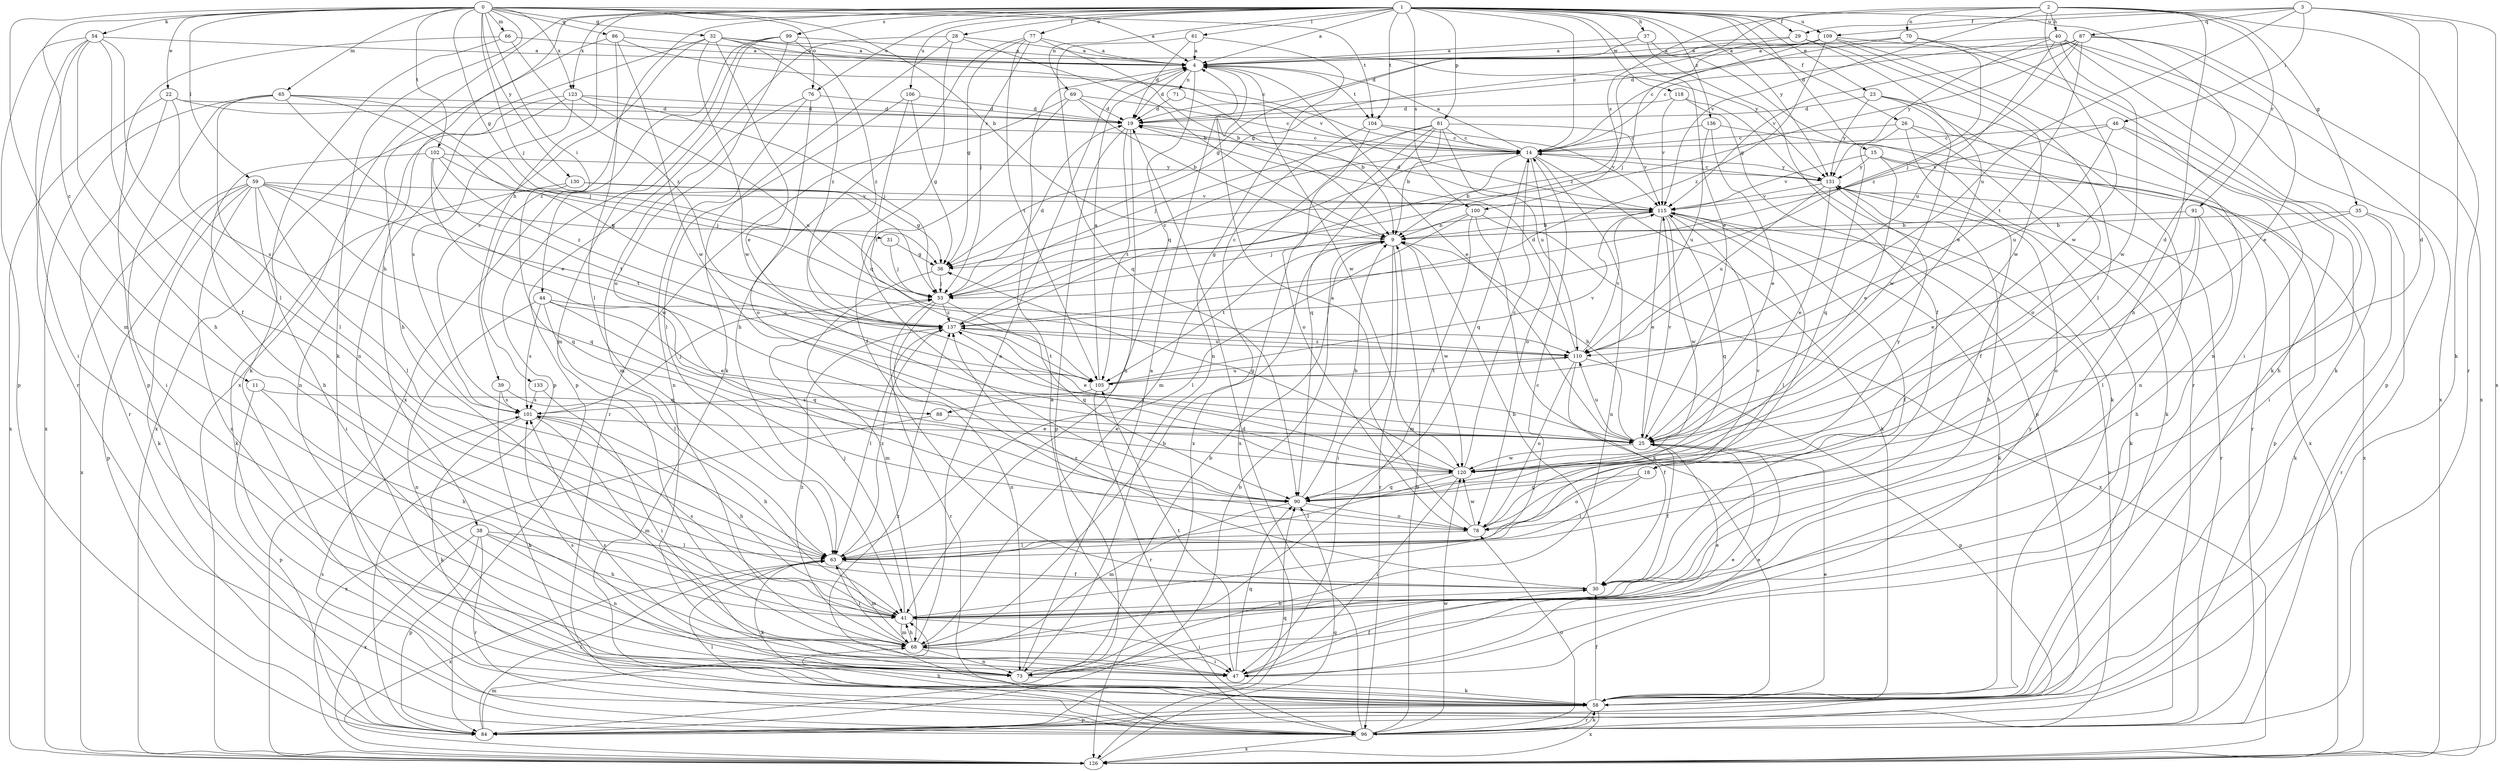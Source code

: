 strict digraph  {
0;
1;
2;
3;
4;
9;
11;
14;
15;
18;
19;
22;
23;
25;
26;
28;
29;
30;
31;
32;
35;
36;
37;
38;
39;
40;
41;
44;
46;
47;
53;
54;
58;
59;
61;
63;
65;
66;
68;
69;
70;
71;
73;
76;
77;
78;
81;
84;
86;
87;
88;
90;
91;
96;
99;
100;
101;
102;
104;
105;
106;
109;
110;
115;
118;
120;
123;
126;
130;
131;
133;
136;
137;
0 -> 4  [label=a];
0 -> 9  [label=b];
0 -> 11  [label=c];
0 -> 22  [label=e];
0 -> 31  [label=g];
0 -> 32  [label=g];
0 -> 44  [label=i];
0 -> 53  [label=j];
0 -> 54  [label=k];
0 -> 58  [label=k];
0 -> 59  [label=l];
0 -> 65  [label=m];
0 -> 66  [label=m];
0 -> 68  [label=m];
0 -> 76  [label=o];
0 -> 86  [label=q];
0 -> 102  [label=t];
0 -> 104  [label=t];
0 -> 123  [label=x];
0 -> 130  [label=y];
1 -> 4  [label=a];
1 -> 14  [label=c];
1 -> 15  [label=d];
1 -> 18  [label=d];
1 -> 23  [label=e];
1 -> 25  [label=e];
1 -> 26  [label=f];
1 -> 28  [label=f];
1 -> 29  [label=f];
1 -> 37  [label=h];
1 -> 38  [label=h];
1 -> 39  [label=h];
1 -> 61  [label=l];
1 -> 69  [label=n];
1 -> 76  [label=o];
1 -> 77  [label=o];
1 -> 81  [label=p];
1 -> 99  [label=s];
1 -> 100  [label=s];
1 -> 104  [label=t];
1 -> 106  [label=u];
1 -> 109  [label=u];
1 -> 118  [label=w];
1 -> 123  [label=x];
1 -> 126  [label=x];
1 -> 131  [label=y];
1 -> 133  [label=z];
1 -> 136  [label=z];
2 -> 35  [label=g];
2 -> 36  [label=g];
2 -> 40  [label=h];
2 -> 41  [label=h];
2 -> 70  [label=n];
2 -> 91  [label=r];
2 -> 96  [label=r];
2 -> 100  [label=s];
2 -> 115  [label=v];
2 -> 120  [label=w];
3 -> 18  [label=d];
3 -> 29  [label=f];
3 -> 46  [label=i];
3 -> 58  [label=k];
3 -> 87  [label=q];
3 -> 109  [label=u];
3 -> 110  [label=u];
3 -> 126  [label=x];
4 -> 19  [label=d];
4 -> 25  [label=e];
4 -> 71  [label=n];
4 -> 88  [label=q];
4 -> 104  [label=t];
4 -> 120  [label=w];
9 -> 36  [label=g];
9 -> 47  [label=i];
9 -> 96  [label=r];
9 -> 105  [label=t];
9 -> 120  [label=w];
11 -> 41  [label=h];
11 -> 84  [label=p];
11 -> 88  [label=q];
14 -> 4  [label=a];
14 -> 9  [label=b];
14 -> 58  [label=k];
14 -> 73  [label=n];
14 -> 78  [label=o];
14 -> 90  [label=q];
14 -> 131  [label=y];
15 -> 25  [label=e];
15 -> 84  [label=p];
15 -> 115  [label=v];
15 -> 126  [label=x];
15 -> 131  [label=y];
18 -> 63  [label=l];
18 -> 78  [label=o];
18 -> 90  [label=q];
19 -> 14  [label=c];
19 -> 41  [label=h];
19 -> 84  [label=p];
19 -> 105  [label=t];
22 -> 14  [label=c];
22 -> 19  [label=d];
22 -> 96  [label=r];
22 -> 101  [label=s];
22 -> 126  [label=x];
23 -> 19  [label=d];
23 -> 73  [label=n];
23 -> 78  [label=o];
23 -> 120  [label=w];
23 -> 131  [label=y];
25 -> 9  [label=b];
25 -> 30  [label=f];
25 -> 110  [label=u];
25 -> 115  [label=v];
25 -> 120  [label=w];
26 -> 14  [label=c];
26 -> 30  [label=f];
26 -> 58  [label=k];
26 -> 90  [label=q];
26 -> 126  [label=x];
28 -> 4  [label=a];
28 -> 9  [label=b];
28 -> 58  [label=k];
28 -> 84  [label=p];
28 -> 90  [label=q];
29 -> 4  [label=a];
29 -> 25  [label=e];
29 -> 120  [label=w];
29 -> 137  [label=z];
30 -> 9  [label=b];
30 -> 41  [label=h];
30 -> 137  [label=z];
31 -> 36  [label=g];
31 -> 53  [label=j];
32 -> 4  [label=a];
32 -> 25  [label=e];
32 -> 73  [label=n];
32 -> 101  [label=s];
32 -> 115  [label=v];
32 -> 120  [label=w];
32 -> 131  [label=y];
32 -> 137  [label=z];
35 -> 9  [label=b];
35 -> 25  [label=e];
35 -> 58  [label=k];
35 -> 96  [label=r];
36 -> 53  [label=j];
36 -> 68  [label=m];
37 -> 4  [label=a];
37 -> 30  [label=f];
37 -> 36  [label=g];
37 -> 96  [label=r];
38 -> 41  [label=h];
38 -> 63  [label=l];
38 -> 73  [label=n];
38 -> 84  [label=p];
38 -> 96  [label=r];
38 -> 126  [label=x];
39 -> 41  [label=h];
39 -> 58  [label=k];
39 -> 101  [label=s];
40 -> 4  [label=a];
40 -> 14  [label=c];
40 -> 58  [label=k];
40 -> 84  [label=p];
40 -> 110  [label=u];
40 -> 120  [label=w];
40 -> 126  [label=x];
40 -> 131  [label=y];
41 -> 14  [label=c];
41 -> 47  [label=i];
41 -> 53  [label=j];
41 -> 68  [label=m];
41 -> 101  [label=s];
44 -> 25  [label=e];
44 -> 63  [label=l];
44 -> 73  [label=n];
44 -> 90  [label=q];
44 -> 101  [label=s];
44 -> 137  [label=z];
46 -> 14  [label=c];
46 -> 41  [label=h];
46 -> 47  [label=i];
46 -> 110  [label=u];
46 -> 115  [label=v];
47 -> 25  [label=e];
47 -> 30  [label=f];
47 -> 90  [label=q];
47 -> 101  [label=s];
47 -> 105  [label=t];
47 -> 131  [label=y];
53 -> 14  [label=c];
53 -> 19  [label=d];
53 -> 73  [label=n];
53 -> 90  [label=q];
53 -> 96  [label=r];
53 -> 137  [label=z];
54 -> 4  [label=a];
54 -> 30  [label=f];
54 -> 41  [label=h];
54 -> 47  [label=i];
54 -> 63  [label=l];
54 -> 84  [label=p];
54 -> 96  [label=r];
58 -> 25  [label=e];
58 -> 30  [label=f];
58 -> 84  [label=p];
58 -> 96  [label=r];
58 -> 126  [label=x];
58 -> 137  [label=z];
59 -> 36  [label=g];
59 -> 47  [label=i];
59 -> 58  [label=k];
59 -> 63  [label=l];
59 -> 73  [label=n];
59 -> 84  [label=p];
59 -> 90  [label=q];
59 -> 105  [label=t];
59 -> 115  [label=v];
59 -> 126  [label=x];
61 -> 4  [label=a];
61 -> 19  [label=d];
61 -> 73  [label=n];
61 -> 90  [label=q];
63 -> 30  [label=f];
63 -> 58  [label=k];
63 -> 68  [label=m];
63 -> 126  [label=x];
63 -> 137  [label=z];
65 -> 19  [label=d];
65 -> 25  [label=e];
65 -> 47  [label=i];
65 -> 53  [label=j];
65 -> 63  [label=l];
65 -> 110  [label=u];
65 -> 126  [label=x];
66 -> 4  [label=a];
66 -> 58  [label=k];
66 -> 84  [label=p];
66 -> 137  [label=z];
68 -> 4  [label=a];
68 -> 9  [label=b];
68 -> 25  [label=e];
68 -> 41  [label=h];
68 -> 47  [label=i];
68 -> 63  [label=l];
68 -> 73  [label=n];
68 -> 137  [label=z];
69 -> 9  [label=b];
69 -> 14  [label=c];
69 -> 19  [label=d];
69 -> 30  [label=f];
69 -> 96  [label=r];
70 -> 4  [label=a];
70 -> 14  [label=c];
70 -> 58  [label=k];
70 -> 137  [label=z];
71 -> 9  [label=b];
71 -> 19  [label=d];
73 -> 4  [label=a];
73 -> 9  [label=b];
73 -> 25  [label=e];
73 -> 58  [label=k];
73 -> 101  [label=s];
76 -> 19  [label=d];
76 -> 68  [label=m];
76 -> 73  [label=n];
76 -> 78  [label=o];
77 -> 4  [label=a];
77 -> 9  [label=b];
77 -> 36  [label=g];
77 -> 41  [label=h];
77 -> 53  [label=j];
77 -> 105  [label=t];
78 -> 4  [label=a];
78 -> 63  [label=l];
78 -> 115  [label=v];
78 -> 120  [label=w];
81 -> 9  [label=b];
81 -> 14  [label=c];
81 -> 53  [label=j];
81 -> 68  [label=m];
81 -> 90  [label=q];
81 -> 110  [label=u];
81 -> 115  [label=v];
81 -> 126  [label=x];
84 -> 9  [label=b];
84 -> 63  [label=l];
84 -> 68  [label=m];
84 -> 90  [label=q];
86 -> 4  [label=a];
86 -> 14  [label=c];
86 -> 41  [label=h];
86 -> 63  [label=l];
86 -> 120  [label=w];
87 -> 4  [label=a];
87 -> 19  [label=d];
87 -> 25  [label=e];
87 -> 36  [label=g];
87 -> 53  [label=j];
87 -> 105  [label=t];
87 -> 115  [label=v];
87 -> 126  [label=x];
88 -> 25  [label=e];
88 -> 126  [label=x];
90 -> 9  [label=b];
90 -> 68  [label=m];
90 -> 78  [label=o];
90 -> 131  [label=y];
91 -> 9  [label=b];
91 -> 41  [label=h];
91 -> 63  [label=l];
91 -> 78  [label=o];
96 -> 4  [label=a];
96 -> 9  [label=b];
96 -> 19  [label=d];
96 -> 41  [label=h];
96 -> 58  [label=k];
96 -> 63  [label=l];
96 -> 78  [label=o];
96 -> 101  [label=s];
96 -> 115  [label=v];
96 -> 120  [label=w];
96 -> 126  [label=x];
99 -> 4  [label=a];
99 -> 68  [label=m];
99 -> 78  [label=o];
99 -> 84  [label=p];
99 -> 126  [label=x];
99 -> 137  [label=z];
100 -> 9  [label=b];
100 -> 58  [label=k];
100 -> 63  [label=l];
100 -> 68  [label=m];
100 -> 126  [label=x];
101 -> 25  [label=e];
101 -> 41  [label=h];
101 -> 53  [label=j];
101 -> 58  [label=k];
101 -> 68  [label=m];
102 -> 41  [label=h];
102 -> 53  [label=j];
102 -> 105  [label=t];
102 -> 120  [label=w];
102 -> 131  [label=y];
102 -> 137  [label=z];
104 -> 14  [label=c];
104 -> 78  [label=o];
104 -> 115  [label=v];
104 -> 126  [label=x];
105 -> 4  [label=a];
105 -> 96  [label=r];
105 -> 101  [label=s];
105 -> 110  [label=u];
105 -> 115  [label=v];
106 -> 19  [label=d];
106 -> 36  [label=g];
106 -> 63  [label=l];
106 -> 105  [label=t];
109 -> 4  [label=a];
109 -> 19  [label=d];
109 -> 47  [label=i];
109 -> 53  [label=j];
109 -> 63  [label=l];
109 -> 73  [label=n];
109 -> 137  [label=z];
110 -> 19  [label=d];
110 -> 30  [label=f];
110 -> 78  [label=o];
110 -> 84  [label=p];
110 -> 105  [label=t];
110 -> 115  [label=v];
110 -> 137  [label=z];
115 -> 9  [label=b];
115 -> 19  [label=d];
115 -> 25  [label=e];
115 -> 30  [label=f];
115 -> 53  [label=j];
115 -> 58  [label=k];
115 -> 63  [label=l];
115 -> 90  [label=q];
115 -> 120  [label=w];
118 -> 19  [label=d];
118 -> 58  [label=k];
118 -> 84  [label=p];
118 -> 115  [label=v];
120 -> 14  [label=c];
120 -> 36  [label=g];
120 -> 47  [label=i];
120 -> 63  [label=l];
120 -> 90  [label=q];
120 -> 137  [label=z];
123 -> 19  [label=d];
123 -> 53  [label=j];
123 -> 73  [label=n];
123 -> 101  [label=s];
123 -> 110  [label=u];
123 -> 126  [label=x];
126 -> 90  [label=q];
130 -> 36  [label=g];
130 -> 58  [label=k];
130 -> 90  [label=q];
130 -> 115  [label=v];
131 -> 14  [label=c];
131 -> 25  [label=e];
131 -> 41  [label=h];
131 -> 58  [label=k];
131 -> 96  [label=r];
131 -> 110  [label=u];
131 -> 115  [label=v];
133 -> 47  [label=i];
133 -> 101  [label=s];
136 -> 14  [label=c];
136 -> 25  [label=e];
136 -> 96  [label=r];
136 -> 110  [label=u];
137 -> 14  [label=c];
137 -> 25  [label=e];
137 -> 63  [label=l];
137 -> 105  [label=t];
137 -> 110  [label=u];
}
